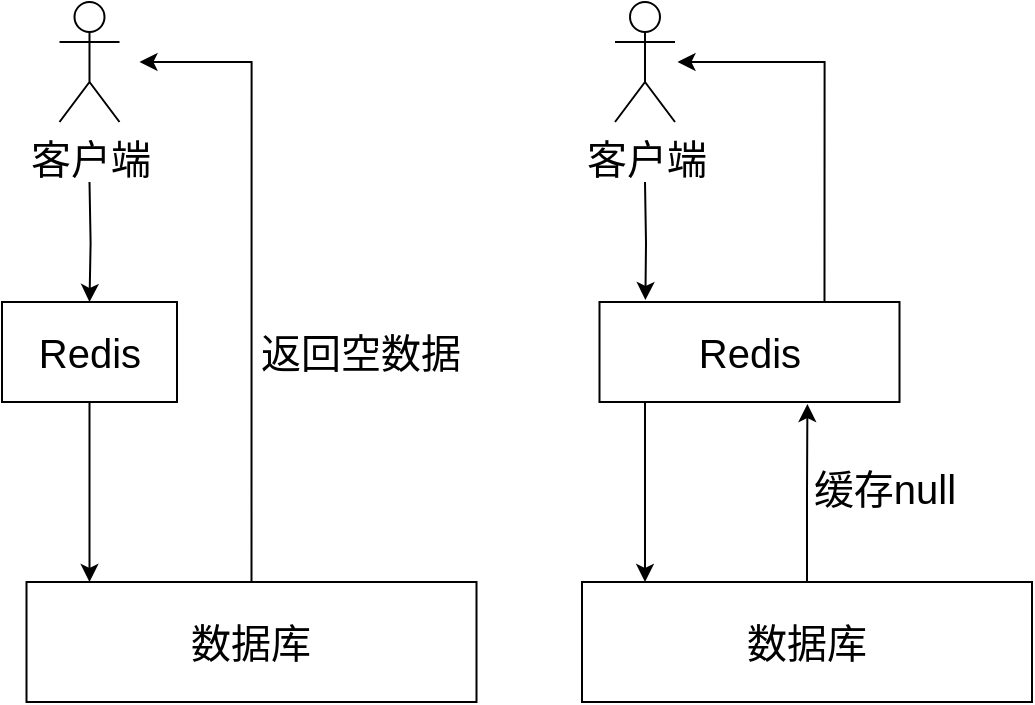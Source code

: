 <mxfile version="21.6.5" type="device">
  <diagram name="Page-1" id="HeRvfCHfzPpLrxfYQObo">
    <mxGraphModel dx="954" dy="620" grid="1" gridSize="10" guides="1" tooltips="1" connect="1" arrows="1" fold="1" page="1" pageScale="1" pageWidth="1169" pageHeight="827" math="0" shadow="0">
      <root>
        <mxCell id="0" />
        <mxCell id="1" parent="0" />
        <mxCell id="9-h-BT6nxuhcZvQLBPYP-8" value="" style="edgeStyle=orthogonalEdgeStyle;rounded=0;orthogonalLoop=1;jettySize=auto;html=1;" edge="1" parent="1" target="9-h-BT6nxuhcZvQLBPYP-7">
          <mxGeometry relative="1" as="geometry">
            <mxPoint x="273.75" y="200" as="sourcePoint" />
          </mxGeometry>
        </mxCell>
        <mxCell id="9-h-BT6nxuhcZvQLBPYP-6" value="客户端" style="shape=umlActor;verticalLabelPosition=bottom;verticalAlign=top;html=1;fontSize=20;" vertex="1" parent="1">
          <mxGeometry x="258.75" y="110" width="30" height="60" as="geometry" />
        </mxCell>
        <mxCell id="9-h-BT6nxuhcZvQLBPYP-12" style="edgeStyle=orthogonalEdgeStyle;rounded=0;orthogonalLoop=1;jettySize=auto;html=1;exitX=0.5;exitY=1;exitDx=0;exitDy=0;entryX=0.14;entryY=0;entryDx=0;entryDy=0;entryPerimeter=0;" edge="1" parent="1" source="9-h-BT6nxuhcZvQLBPYP-7" target="9-h-BT6nxuhcZvQLBPYP-9">
          <mxGeometry relative="1" as="geometry" />
        </mxCell>
        <mxCell id="9-h-BT6nxuhcZvQLBPYP-7" value="Redis" style="whiteSpace=wrap;html=1;verticalAlign=middle;fontSize=20;" vertex="1" parent="1">
          <mxGeometry x="230" y="260" width="87.5" height="50" as="geometry" />
        </mxCell>
        <mxCell id="9-h-BT6nxuhcZvQLBPYP-13" style="edgeStyle=orthogonalEdgeStyle;rounded=0;orthogonalLoop=1;jettySize=auto;html=1;exitX=0.5;exitY=0;exitDx=0;exitDy=0;" edge="1" parent="1" source="9-h-BT6nxuhcZvQLBPYP-9">
          <mxGeometry relative="1" as="geometry">
            <mxPoint x="298.75" y="140" as="targetPoint" />
            <Array as="points">
              <mxPoint x="354.75" y="140" />
            </Array>
          </mxGeometry>
        </mxCell>
        <mxCell id="9-h-BT6nxuhcZvQLBPYP-14" value="返回空数据" style="edgeLabel;html=1;align=center;verticalAlign=middle;resizable=0;points=[];fontSize=20;" vertex="1" connectable="0" parent="9-h-BT6nxuhcZvQLBPYP-13">
          <mxGeometry x="-0.214" y="1" relative="1" as="geometry">
            <mxPoint x="55" y="9" as="offset" />
          </mxGeometry>
        </mxCell>
        <mxCell id="9-h-BT6nxuhcZvQLBPYP-9" value="数据库" style="whiteSpace=wrap;html=1;verticalAlign=middle;fontSize=20;" vertex="1" parent="1">
          <mxGeometry x="242.25" y="400" width="225" height="60" as="geometry" />
        </mxCell>
        <mxCell id="9-h-BT6nxuhcZvQLBPYP-17" value="" style="edgeStyle=orthogonalEdgeStyle;rounded=0;orthogonalLoop=1;jettySize=auto;html=1;entryX=0.153;entryY=-0.02;entryDx=0;entryDy=0;entryPerimeter=0;" edge="1" parent="1" target="9-h-BT6nxuhcZvQLBPYP-20">
          <mxGeometry relative="1" as="geometry">
            <mxPoint x="551.5" y="200" as="sourcePoint" />
          </mxGeometry>
        </mxCell>
        <mxCell id="9-h-BT6nxuhcZvQLBPYP-18" value="客户端" style="shape=umlActor;verticalLabelPosition=bottom;verticalAlign=top;html=1;fontSize=20;" vertex="1" parent="1">
          <mxGeometry x="536.5" y="110" width="30" height="60" as="geometry" />
        </mxCell>
        <mxCell id="9-h-BT6nxuhcZvQLBPYP-19" style="edgeStyle=orthogonalEdgeStyle;rounded=0;orthogonalLoop=1;jettySize=auto;html=1;exitX=0.5;exitY=1;exitDx=0;exitDy=0;entryX=0.14;entryY=0;entryDx=0;entryDy=0;entryPerimeter=0;" edge="1" parent="1" source="9-h-BT6nxuhcZvQLBPYP-20" target="9-h-BT6nxuhcZvQLBPYP-23">
          <mxGeometry relative="1" as="geometry">
            <Array as="points">
              <mxPoint x="551.75" y="310" />
            </Array>
          </mxGeometry>
        </mxCell>
        <mxCell id="9-h-BT6nxuhcZvQLBPYP-26" style="edgeStyle=orthogonalEdgeStyle;rounded=0;orthogonalLoop=1;jettySize=auto;html=1;exitX=0.75;exitY=0;exitDx=0;exitDy=0;" edge="1" parent="1" source="9-h-BT6nxuhcZvQLBPYP-20">
          <mxGeometry relative="1" as="geometry">
            <mxPoint x="567.75" y="140" as="targetPoint" />
            <Array as="points">
              <mxPoint x="641.75" y="140" />
            </Array>
          </mxGeometry>
        </mxCell>
        <mxCell id="9-h-BT6nxuhcZvQLBPYP-20" value="Redis" style="whiteSpace=wrap;html=1;verticalAlign=middle;fontSize=20;" vertex="1" parent="1">
          <mxGeometry x="528.75" y="260" width="150" height="50" as="geometry" />
        </mxCell>
        <mxCell id="9-h-BT6nxuhcZvQLBPYP-24" style="edgeStyle=orthogonalEdgeStyle;rounded=0;orthogonalLoop=1;jettySize=auto;html=1;exitX=0.5;exitY=0;exitDx=0;exitDy=0;entryX=0.693;entryY=1.02;entryDx=0;entryDy=0;entryPerimeter=0;" edge="1" parent="1" source="9-h-BT6nxuhcZvQLBPYP-23" target="9-h-BT6nxuhcZvQLBPYP-20">
          <mxGeometry relative="1" as="geometry" />
        </mxCell>
        <mxCell id="9-h-BT6nxuhcZvQLBPYP-25" value="缓存null" style="edgeLabel;html=1;align=center;verticalAlign=middle;resizable=0;points=[];fontSize=20;" vertex="1" connectable="0" parent="9-h-BT6nxuhcZvQLBPYP-24">
          <mxGeometry x="0.069" y="-3" relative="1" as="geometry">
            <mxPoint x="35" as="offset" />
          </mxGeometry>
        </mxCell>
        <mxCell id="9-h-BT6nxuhcZvQLBPYP-23" value="数据库" style="whiteSpace=wrap;html=1;verticalAlign=middle;fontSize=20;" vertex="1" parent="1">
          <mxGeometry x="520" y="400" width="225" height="60" as="geometry" />
        </mxCell>
      </root>
    </mxGraphModel>
  </diagram>
</mxfile>
